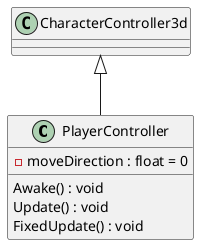 @startuml
class PlayerController {
    - moveDirection : float = 0
    Awake() : void
    Update() : void
    FixedUpdate() : void
}
CharacterController3d <|-- PlayerController
@enduml
